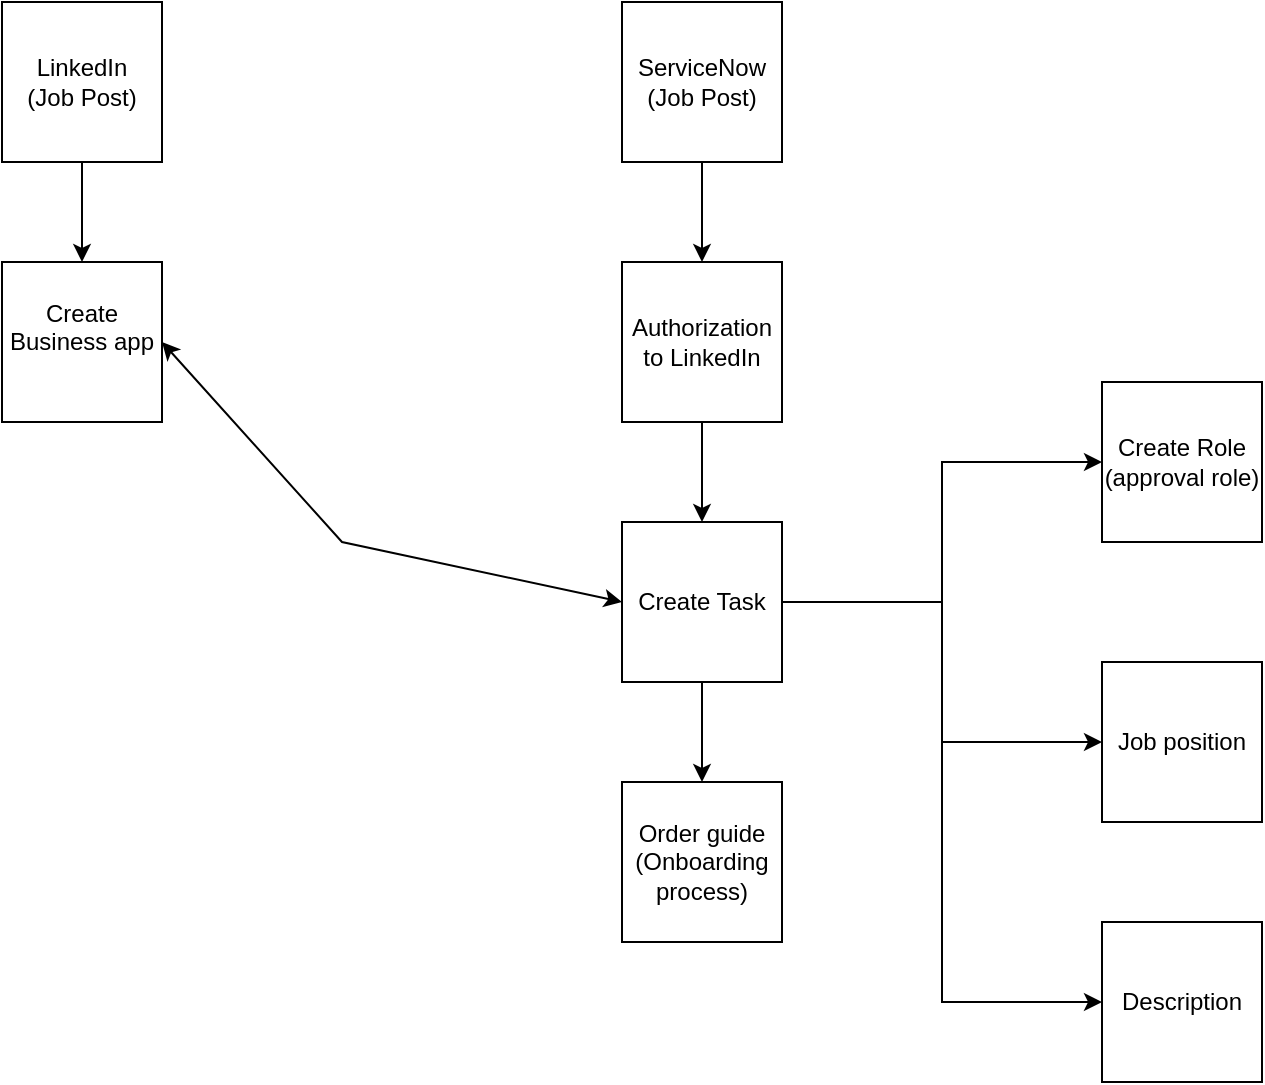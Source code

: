 <mxfile version="23.1.6" type="github">
  <diagram name="Page-1" id="X5aOQhIZP81_tIHRV2V6">
    <mxGraphModel dx="1050" dy="542" grid="1" gridSize="10" guides="1" tooltips="1" connect="1" arrows="1" fold="1" page="1" pageScale="1" pageWidth="850" pageHeight="1100" math="0" shadow="0">
      <root>
        <mxCell id="0" />
        <mxCell id="1" parent="0" />
        <mxCell id="mtBoOplwOCALDo4XDjLK-9" style="edgeStyle=orthogonalEdgeStyle;rounded=0;orthogonalLoop=1;jettySize=auto;html=1;exitX=0.5;exitY=1;exitDx=0;exitDy=0;" edge="1" parent="1" source="mtBoOplwOCALDo4XDjLK-1" target="mtBoOplwOCALDo4XDjLK-5">
          <mxGeometry relative="1" as="geometry" />
        </mxCell>
        <mxCell id="mtBoOplwOCALDo4XDjLK-1" value="LinkedIn&lt;br&gt;(Job Post)" style="whiteSpace=wrap;html=1;aspect=fixed;" vertex="1" parent="1">
          <mxGeometry x="110" y="50" width="80" height="80" as="geometry" />
        </mxCell>
        <mxCell id="mtBoOplwOCALDo4XDjLK-10" style="edgeStyle=orthogonalEdgeStyle;rounded=0;orthogonalLoop=1;jettySize=auto;html=1;exitX=0.5;exitY=1;exitDx=0;exitDy=0;" edge="1" parent="1" source="mtBoOplwOCALDo4XDjLK-2" target="mtBoOplwOCALDo4XDjLK-7">
          <mxGeometry relative="1" as="geometry" />
        </mxCell>
        <mxCell id="mtBoOplwOCALDo4XDjLK-2" value="ServiceNow&lt;br&gt;(Job Post)" style="whiteSpace=wrap;html=1;aspect=fixed;" vertex="1" parent="1">
          <mxGeometry x="420" y="50" width="80" height="80" as="geometry" />
        </mxCell>
        <mxCell id="mtBoOplwOCALDo4XDjLK-5" value="Create Business app&lt;div&gt;&lt;br/&gt;&lt;/div&gt;" style="whiteSpace=wrap;html=1;aspect=fixed;" vertex="1" parent="1">
          <mxGeometry x="110" y="180" width="80" height="80" as="geometry" />
        </mxCell>
        <mxCell id="mtBoOplwOCALDo4XDjLK-6" value="Order guide&lt;br&gt;(Onboarding process)" style="whiteSpace=wrap;html=1;aspect=fixed;" vertex="1" parent="1">
          <mxGeometry x="420" y="440" width="80" height="80" as="geometry" />
        </mxCell>
        <mxCell id="mtBoOplwOCALDo4XDjLK-17" style="edgeStyle=orthogonalEdgeStyle;rounded=0;orthogonalLoop=1;jettySize=auto;html=1;exitX=0.5;exitY=1;exitDx=0;exitDy=0;" edge="1" parent="1" source="mtBoOplwOCALDo4XDjLK-7" target="mtBoOplwOCALDo4XDjLK-15">
          <mxGeometry relative="1" as="geometry" />
        </mxCell>
        <mxCell id="mtBoOplwOCALDo4XDjLK-7" value="Authorization to LinkedIn" style="whiteSpace=wrap;html=1;aspect=fixed;" vertex="1" parent="1">
          <mxGeometry x="420" y="180" width="80" height="80" as="geometry" />
        </mxCell>
        <mxCell id="mtBoOplwOCALDo4XDjLK-20" style="edgeStyle=orthogonalEdgeStyle;rounded=0;orthogonalLoop=1;jettySize=auto;html=1;exitX=0.5;exitY=1;exitDx=0;exitDy=0;" edge="1" parent="1" source="mtBoOplwOCALDo4XDjLK-15" target="mtBoOplwOCALDo4XDjLK-6">
          <mxGeometry relative="1" as="geometry" />
        </mxCell>
        <mxCell id="mtBoOplwOCALDo4XDjLK-22" style="edgeStyle=orthogonalEdgeStyle;rounded=0;orthogonalLoop=1;jettySize=auto;html=1;exitX=1;exitY=0.5;exitDx=0;exitDy=0;" edge="1" parent="1" source="mtBoOplwOCALDo4XDjLK-15" target="mtBoOplwOCALDo4XDjLK-21">
          <mxGeometry relative="1" as="geometry" />
        </mxCell>
        <mxCell id="mtBoOplwOCALDo4XDjLK-27" style="edgeStyle=orthogonalEdgeStyle;rounded=0;orthogonalLoop=1;jettySize=auto;html=1;exitX=1;exitY=0.5;exitDx=0;exitDy=0;entryX=0;entryY=0.5;entryDx=0;entryDy=0;" edge="1" parent="1" source="mtBoOplwOCALDo4XDjLK-15" target="mtBoOplwOCALDo4XDjLK-28">
          <mxGeometry relative="1" as="geometry">
            <mxPoint x="640" y="420" as="targetPoint" />
          </mxGeometry>
        </mxCell>
        <mxCell id="mtBoOplwOCALDo4XDjLK-30" style="edgeStyle=orthogonalEdgeStyle;rounded=0;orthogonalLoop=1;jettySize=auto;html=1;exitX=1;exitY=0.5;exitDx=0;exitDy=0;" edge="1" parent="1" source="mtBoOplwOCALDo4XDjLK-15" target="mtBoOplwOCALDo4XDjLK-29">
          <mxGeometry relative="1" as="geometry" />
        </mxCell>
        <mxCell id="mtBoOplwOCALDo4XDjLK-15" value="Create Task" style="whiteSpace=wrap;html=1;aspect=fixed;" vertex="1" parent="1">
          <mxGeometry x="420" y="310" width="80" height="80" as="geometry" />
        </mxCell>
        <mxCell id="mtBoOplwOCALDo4XDjLK-21" value="Create Role&lt;br&gt;(approval role)" style="whiteSpace=wrap;html=1;aspect=fixed;" vertex="1" parent="1">
          <mxGeometry x="660" y="240" width="80" height="80" as="geometry" />
        </mxCell>
        <mxCell id="mtBoOplwOCALDo4XDjLK-26" value="" style="endArrow=classic;startArrow=classic;html=1;rounded=0;exitX=1;exitY=0.5;exitDx=0;exitDy=0;entryX=0;entryY=0.5;entryDx=0;entryDy=0;" edge="1" parent="1" source="mtBoOplwOCALDo4XDjLK-5" target="mtBoOplwOCALDo4XDjLK-15">
          <mxGeometry width="50" height="50" relative="1" as="geometry">
            <mxPoint x="400" y="310" as="sourcePoint" />
            <mxPoint x="450" y="260" as="targetPoint" />
            <Array as="points">
              <mxPoint x="280" y="320" />
            </Array>
          </mxGeometry>
        </mxCell>
        <mxCell id="mtBoOplwOCALDo4XDjLK-28" value="Description" style="whiteSpace=wrap;html=1;aspect=fixed;" vertex="1" parent="1">
          <mxGeometry x="660" y="510" width="80" height="80" as="geometry" />
        </mxCell>
        <mxCell id="mtBoOplwOCALDo4XDjLK-29" value="Job position" style="whiteSpace=wrap;html=1;aspect=fixed;" vertex="1" parent="1">
          <mxGeometry x="660" y="380" width="80" height="80" as="geometry" />
        </mxCell>
      </root>
    </mxGraphModel>
  </diagram>
</mxfile>
